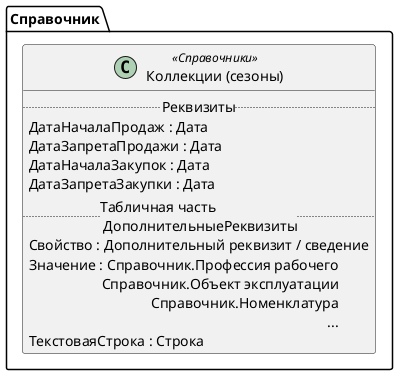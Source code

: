 ﻿@startuml КоллекцииНоменклатуры
'!include templates.wsd
'..\include templates.wsd
class Справочник.КоллекцииНоменклатуры as "Коллекции (сезоны)" <<Справочники>>
{
..Реквизиты..
ДатаНачалаПродаж : Дата
ДатаЗапретаПродажи : Дата
ДатаНачалаЗакупок : Дата
ДатаЗапретаЗакупки : Дата
..Табличная часть \n ДополнительныеРеквизиты..
Свойство : Дополнительный реквизит / сведение
Значение : Справочник.Профессия рабочего\rСправочник.Объект эксплуатации\rСправочник.Номенклатура\r...
ТекстоваяСтрока : Строка
}
@enduml
